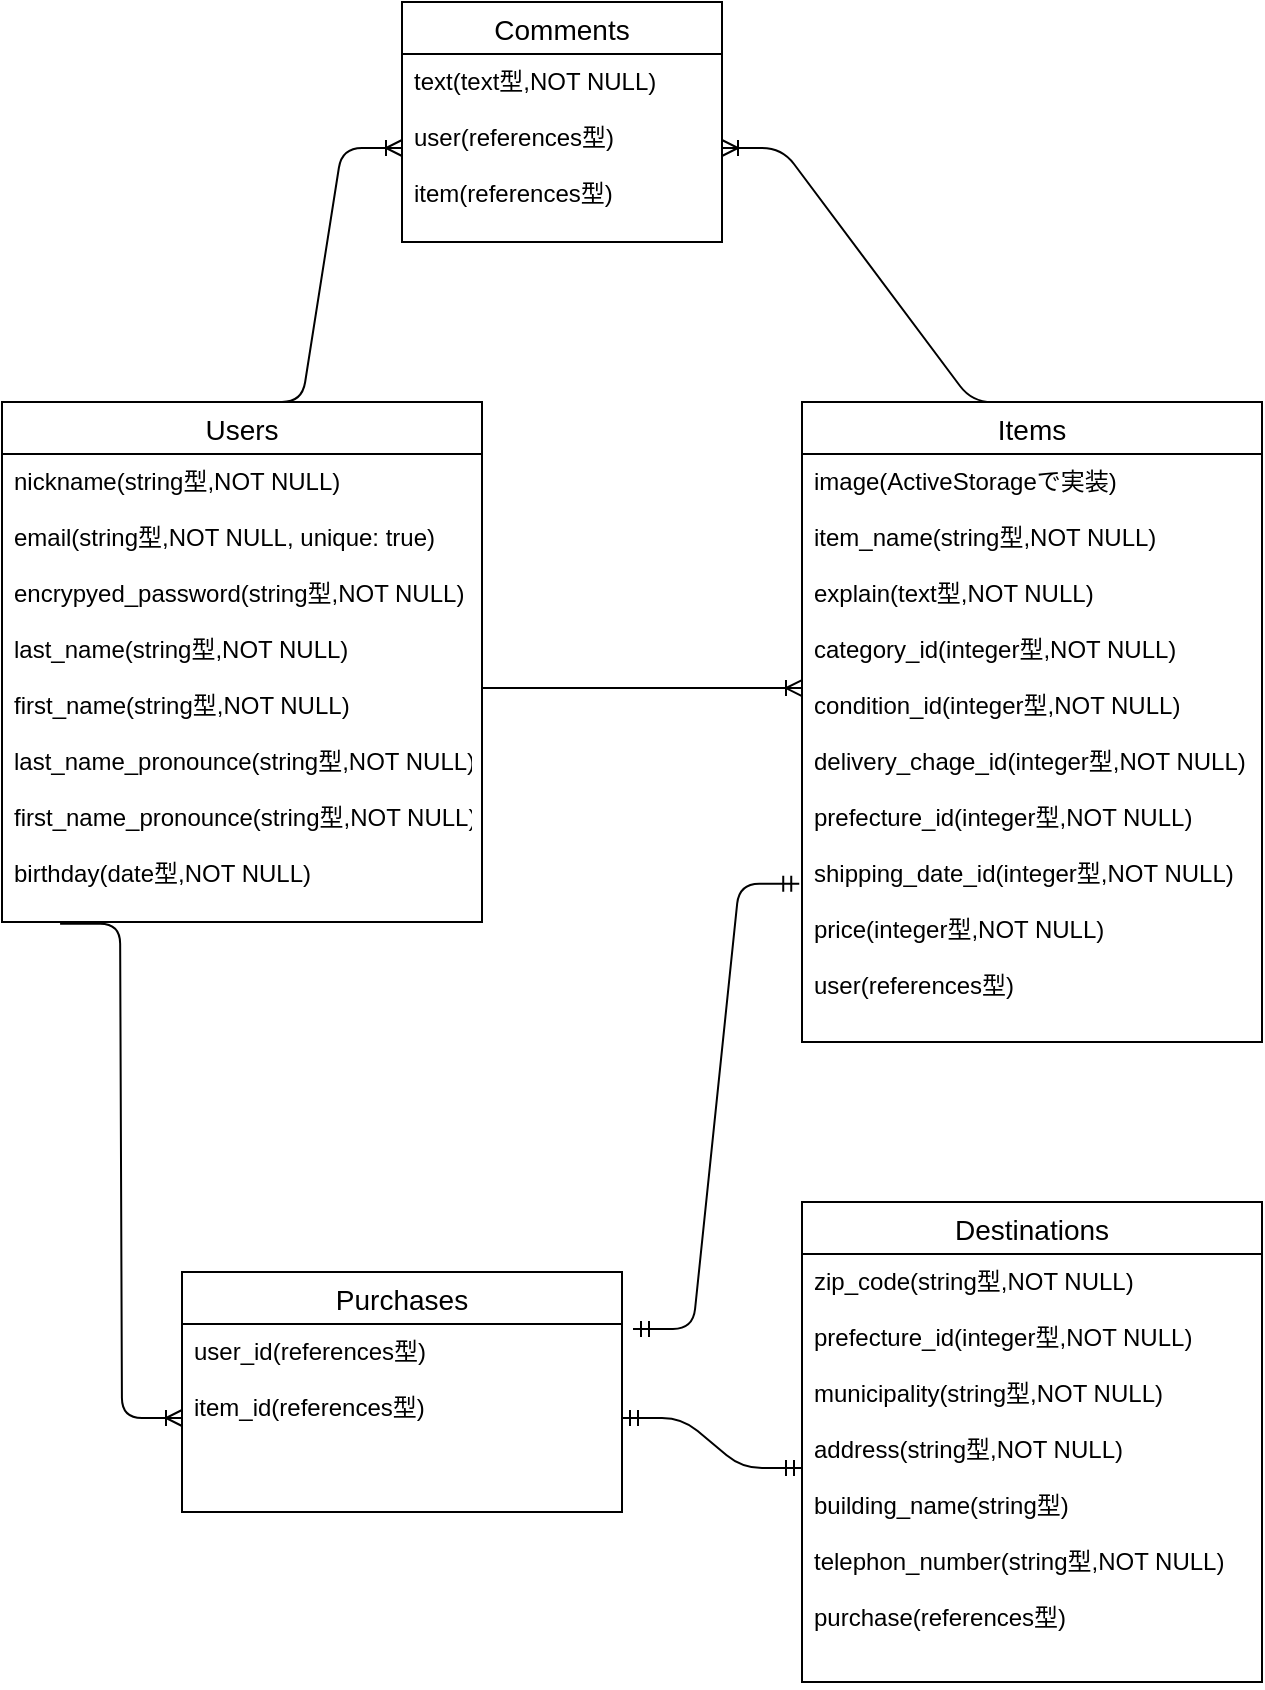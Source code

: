 <mxfile>
    <diagram id="BxGEnJKdpjkopbx9nkO2" name="ページ1">
        <mxGraphModel dx="673" dy="340" grid="1" gridSize="10" guides="1" tooltips="1" connect="1" arrows="1" fold="1" page="1" pageScale="1" pageWidth="827" pageHeight="1169" math="0" shadow="0">
            <root>
                <mxCell id="0"/>
                <mxCell id="1" parent="0"/>
                <mxCell id="13" value="Users" style="swimlane;fontStyle=0;childLayout=stackLayout;horizontal=1;startSize=26;horizontalStack=0;resizeParent=1;resizeParentMax=0;resizeLast=0;collapsible=1;marginBottom=0;align=center;fontSize=14;" vertex="1" parent="1">
                    <mxGeometry y="240" width="240" height="260" as="geometry">
                        <mxRectangle y="240" width="50" height="26" as="alternateBounds"/>
                    </mxGeometry>
                </mxCell>
                <mxCell id="14" value="nickname(string型,NOT NULL)&#10;&#10;email(string型,NOT NULL, unique: true)&#10;&#10;encrypyed_password(string型,NOT NULL)&#10;&#10;last_name(string型,NOT NULL)&#10;&#10;first_name(string型,NOT NULL)&#10;&#10;last_name_pronounce(string型,NOT NULL)&#10;&#10;first_name_pronounce(string型,NOT NULL)&#10;&#10;birthday(date型,NOT NULL)" style="text;strokeColor=none;fillColor=none;spacingLeft=4;spacingRight=4;overflow=hidden;rotatable=0;points=[[0,0.5],[1,0.5]];portConstraint=eastwest;fontSize=12;" vertex="1" parent="13">
                    <mxGeometry y="26" width="240" height="234" as="geometry"/>
                </mxCell>
                <mxCell id="17" value="Items" style="swimlane;fontStyle=0;childLayout=stackLayout;horizontal=1;startSize=26;horizontalStack=0;resizeParent=1;resizeParentMax=0;resizeLast=0;collapsible=1;marginBottom=0;align=center;fontSize=14;" vertex="1" parent="1">
                    <mxGeometry x="400" y="240" width="230" height="320" as="geometry">
                        <mxRectangle y="240" width="50" height="26" as="alternateBounds"/>
                    </mxGeometry>
                </mxCell>
                <mxCell id="18" value="image(ActiveStorageで実装)&#10;&#10;item_name(string型,NOT NULL)&#10;&#10;explain(text型,NOT NULL)&#10;&#10;category_id(integer型,NOT NULL)&#10;&#10;condition_id(integer型,NOT NULL)&#10;&#10;delivery_chage_id(integer型,NOT NULL)&#10;&#10;prefecture_id(integer型,NOT NULL)&#10;&#10;shipping_date_id(integer型,NOT NULL)&#10;&#10;price(integer型,NOT NULL)&#10;&#10;user(references型)" style="text;strokeColor=none;fillColor=none;spacingLeft=4;spacingRight=4;overflow=hidden;rotatable=0;points=[[0,0.5],[1,0.5]];portConstraint=eastwest;fontSize=12;" vertex="1" parent="17">
                    <mxGeometry y="26" width="230" height="294" as="geometry"/>
                </mxCell>
                <mxCell id="21" value="Purchases" style="swimlane;fontStyle=0;childLayout=stackLayout;horizontal=1;startSize=26;horizontalStack=0;resizeParent=1;resizeParentMax=0;resizeLast=0;collapsible=1;marginBottom=0;align=center;fontSize=14;" vertex="1" parent="1">
                    <mxGeometry x="90" y="675" width="220" height="120" as="geometry">
                        <mxRectangle y="240" width="50" height="26" as="alternateBounds"/>
                    </mxGeometry>
                </mxCell>
                <mxCell id="22" value="user_id(references型)&#10;&#10;item_id(references型)" style="text;strokeColor=none;fillColor=none;spacingLeft=4;spacingRight=4;overflow=hidden;rotatable=0;points=[[0,0.5],[1,0.5]];portConstraint=eastwest;fontSize=12;" vertex="1" parent="21">
                    <mxGeometry y="26" width="220" height="94" as="geometry"/>
                </mxCell>
                <mxCell id="25" value="Destinations" style="swimlane;fontStyle=0;childLayout=stackLayout;horizontal=1;startSize=26;horizontalStack=0;resizeParent=1;resizeParentMax=0;resizeLast=0;collapsible=1;marginBottom=0;align=center;fontSize=14;" vertex="1" parent="1">
                    <mxGeometry x="400" y="640" width="230" height="240" as="geometry">
                        <mxRectangle y="240" width="50" height="26" as="alternateBounds"/>
                    </mxGeometry>
                </mxCell>
                <mxCell id="26" value="zip_code(string型,NOT NULL)&#10;&#10;prefecture_id(integer型,NOT NULL)&#10;&#10;municipality(string型,NOT NULL)&#10;&#10;address(string型,NOT NULL)&#10;&#10;building_name(string型)&#10;&#10;telephon_number(string型,NOT NULL)&#10;&#10;purchase(references型)" style="text;strokeColor=none;fillColor=none;spacingLeft=4;spacingRight=4;overflow=hidden;rotatable=0;points=[[0,0.5],[1,0.5]];portConstraint=eastwest;fontSize=12;" vertex="1" parent="25">
                    <mxGeometry y="26" width="230" height="214" as="geometry"/>
                </mxCell>
                <mxCell id="29" value="Comments" style="swimlane;fontStyle=0;childLayout=stackLayout;horizontal=1;startSize=26;horizontalStack=0;resizeParent=1;resizeParentMax=0;resizeLast=0;collapsible=1;marginBottom=0;align=center;fontSize=14;" vertex="1" parent="1">
                    <mxGeometry x="200" y="40" width="160" height="120" as="geometry">
                        <mxRectangle y="240" width="50" height="26" as="alternateBounds"/>
                    </mxGeometry>
                </mxCell>
                <mxCell id="30" value="text(text型,NOT NULL)&#10;&#10;user(references型)&#10;&#10;item(references型)" style="text;strokeColor=none;fillColor=none;spacingLeft=4;spacingRight=4;overflow=hidden;rotatable=0;points=[[0,0.5],[1,0.5]];portConstraint=eastwest;fontSize=12;" vertex="1" parent="29">
                    <mxGeometry y="26" width="160" height="94" as="geometry"/>
                </mxCell>
                <mxCell id="34" value="" style="edgeStyle=entityRelationEdgeStyle;fontSize=12;html=1;endArrow=ERoneToMany;exitX=1;exitY=0.5;exitDx=0;exitDy=0;entryX=0;entryY=0.398;entryDx=0;entryDy=0;entryPerimeter=0;" edge="1" parent="1" source="14" target="18">
                    <mxGeometry width="100" height="100" relative="1" as="geometry">
                        <mxPoint x="250" y="370" as="sourcePoint"/>
                        <mxPoint x="350" y="270" as="targetPoint"/>
                    </mxGeometry>
                </mxCell>
                <mxCell id="38" value="" style="edgeStyle=entityRelationEdgeStyle;fontSize=12;html=1;endArrow=ERoneToMany;exitX=0.5;exitY=0;exitDx=0;exitDy=0;entryX=0;entryY=0.5;entryDx=0;entryDy=0;" edge="1" parent="1" source="13" target="30">
                    <mxGeometry width="100" height="100" relative="1" as="geometry">
                        <mxPoint x="250" y="370" as="sourcePoint"/>
                        <mxPoint x="350" y="270" as="targetPoint"/>
                    </mxGeometry>
                </mxCell>
                <mxCell id="39" value="" style="edgeStyle=entityRelationEdgeStyle;fontSize=12;html=1;endArrow=ERoneToMany;exitX=0.5;exitY=0;exitDx=0;exitDy=0;entryX=1;entryY=0.5;entryDx=0;entryDy=0;" edge="1" parent="1" source="17" target="30">
                    <mxGeometry width="100" height="100" relative="1" as="geometry">
                        <mxPoint x="250" y="370" as="sourcePoint"/>
                        <mxPoint x="350" y="270" as="targetPoint"/>
                    </mxGeometry>
                </mxCell>
                <mxCell id="41" value="" style="edgeStyle=entityRelationEdgeStyle;fontSize=12;html=1;endArrow=ERoneToMany;entryX=0;entryY=0.5;entryDx=0;entryDy=0;exitX=0.121;exitY=1.004;exitDx=0;exitDy=0;exitPerimeter=0;" edge="1" parent="1" source="14" target="22">
                    <mxGeometry width="100" height="100" relative="1" as="geometry">
                        <mxPoint x="120" y="510" as="sourcePoint"/>
                        <mxPoint x="310" y="600" as="targetPoint"/>
                    </mxGeometry>
                </mxCell>
                <mxCell id="42" value="" style="edgeStyle=entityRelationEdgeStyle;fontSize=12;html=1;endArrow=ERmandOne;startArrow=ERmandOne;entryX=0;entryY=0.5;entryDx=0;entryDy=0;exitX=1;exitY=0.5;exitDx=0;exitDy=0;" edge="1" parent="1" source="22" target="26">
                    <mxGeometry width="100" height="100" relative="1" as="geometry">
                        <mxPoint x="210" y="820" as="sourcePoint"/>
                        <mxPoint x="310" y="720" as="targetPoint"/>
                    </mxGeometry>
                </mxCell>
                <mxCell id="43" value="" style="edgeStyle=entityRelationEdgeStyle;fontSize=12;html=1;endArrow=ERmandOne;startArrow=ERmandOne;entryX=-0.006;entryY=0.731;entryDx=0;entryDy=0;entryPerimeter=0;exitX=1.025;exitY=0.026;exitDx=0;exitDy=0;exitPerimeter=0;" edge="1" parent="1" source="22" target="18">
                    <mxGeometry width="100" height="100" relative="1" as="geometry">
                        <mxPoint x="210" y="660" as="sourcePoint"/>
                        <mxPoint x="310" y="560" as="targetPoint"/>
                    </mxGeometry>
                </mxCell>
            </root>
        </mxGraphModel>
    </diagram>
</mxfile>